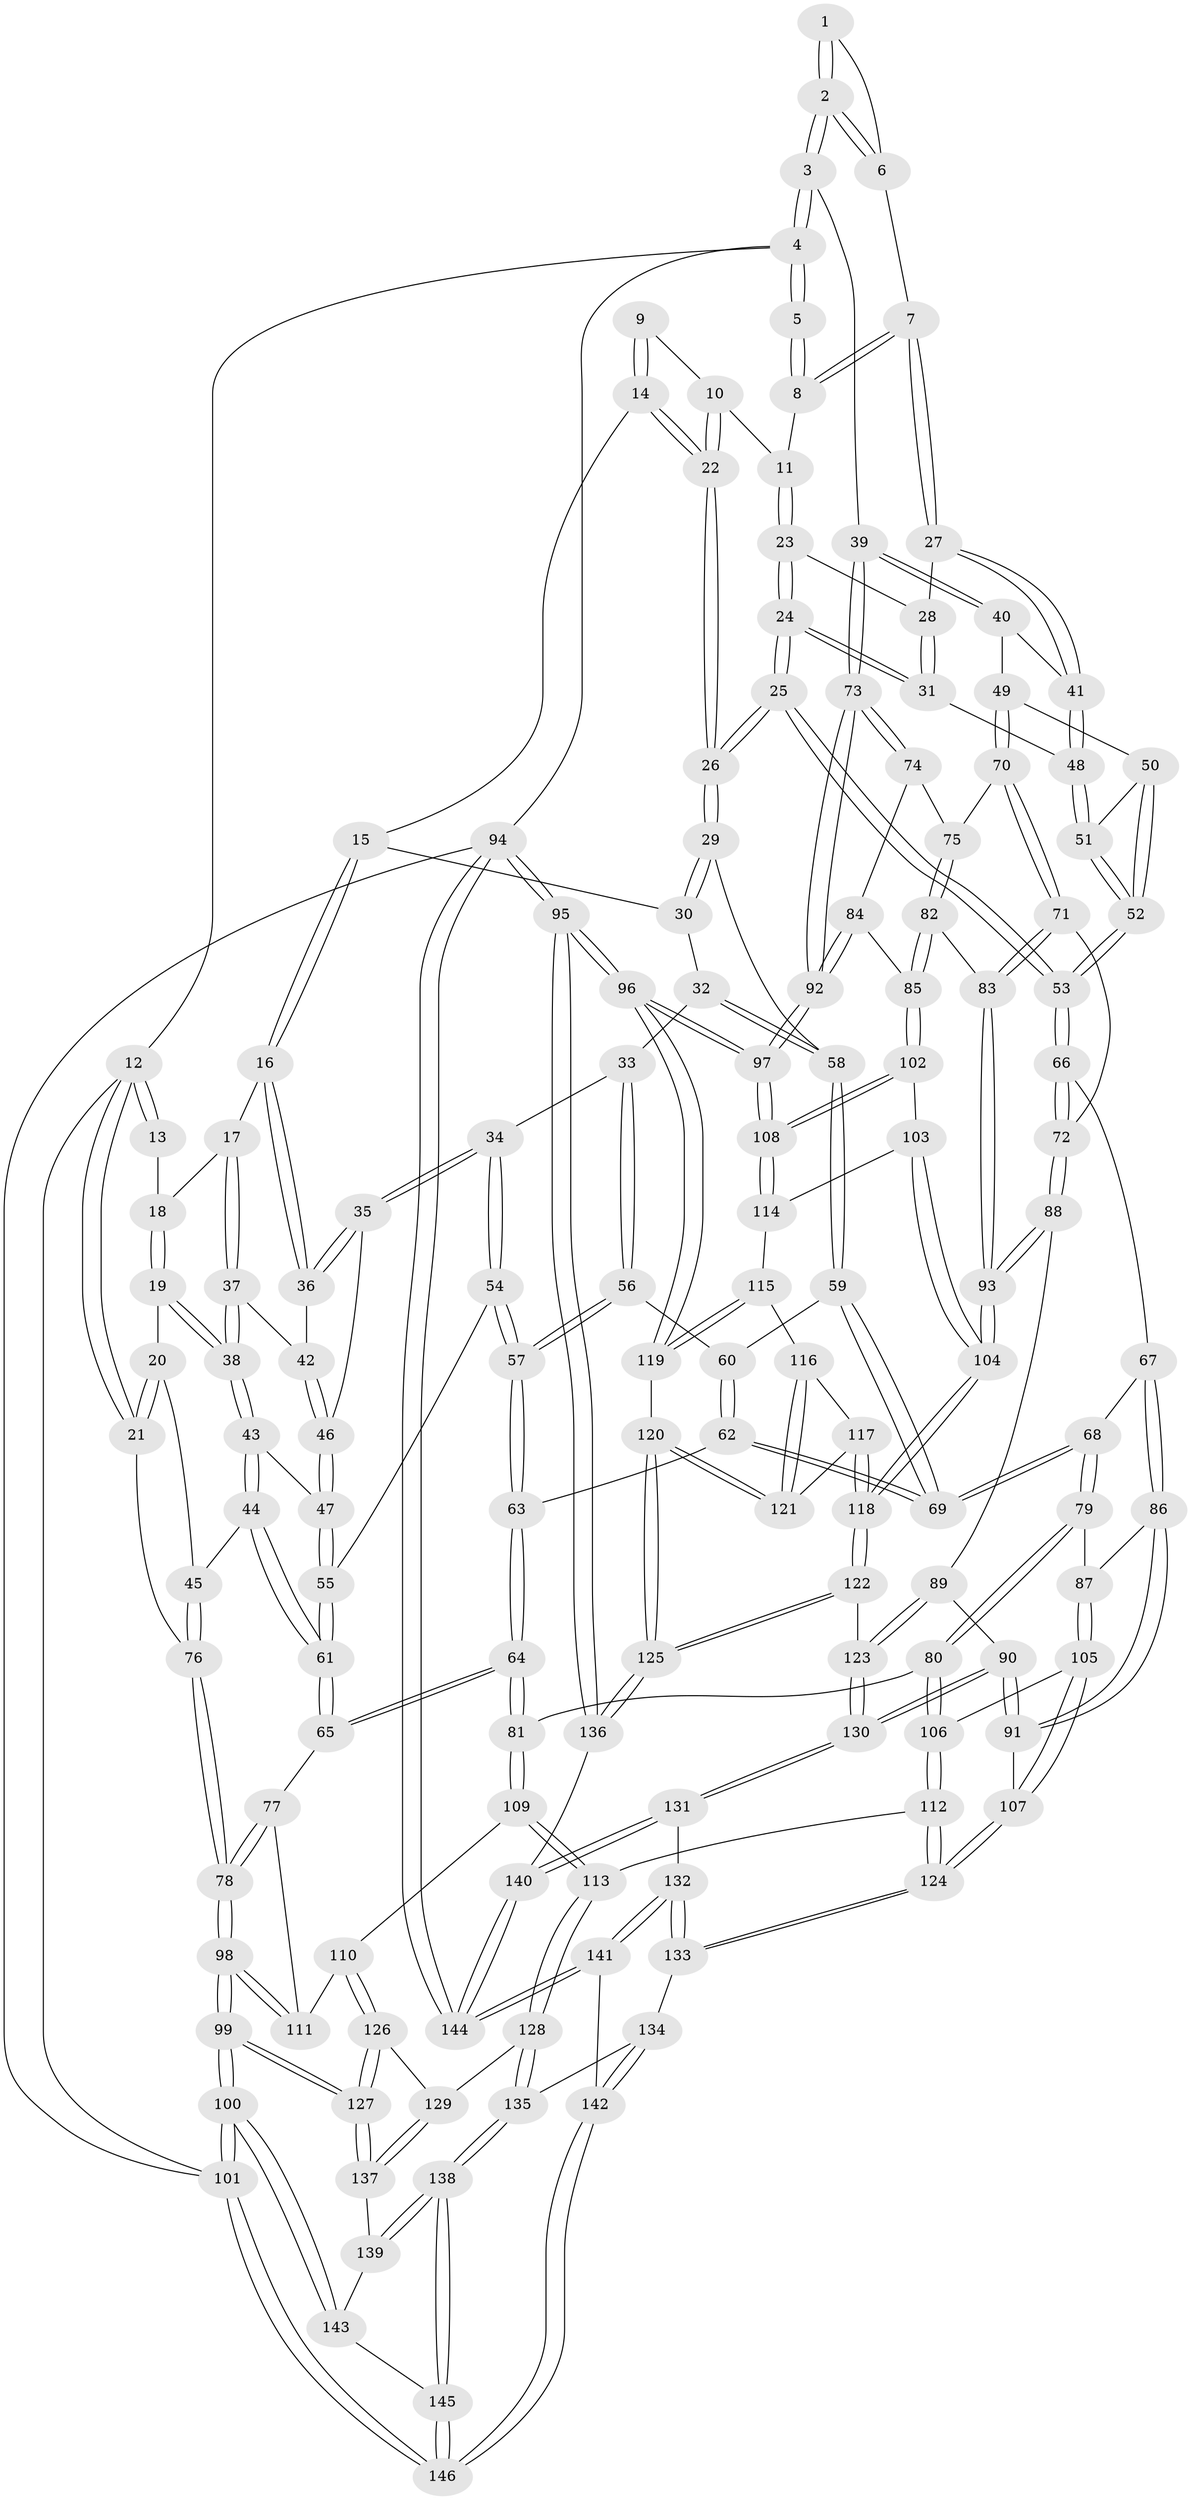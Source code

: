 // Generated by graph-tools (version 1.1) at 2025/17/03/09/25 04:17:08]
// undirected, 146 vertices, 362 edges
graph export_dot {
graph [start="1"]
  node [color=gray90,style=filled];
  1 [pos="+0.8061475199041536+0"];
  2 [pos="+0.9897687638597878+0.10578594539904176"];
  3 [pos="+1+0.19259817951609032"];
  4 [pos="+1+0"];
  5 [pos="+0.8051428769934456+0"];
  6 [pos="+0.9334710659568652+0.09730922832167677"];
  7 [pos="+0.9005120645733081+0.10874041327472325"];
  8 [pos="+0.7051697867030589+0"];
  9 [pos="+0.5009896891674028+0"];
  10 [pos="+0.6305224829259801+0"];
  11 [pos="+0.6984943864397015+0"];
  12 [pos="+0+0"];
  13 [pos="+0.19186277710643695+0"];
  14 [pos="+0.42063807979857315+0.034193138604480776"];
  15 [pos="+0.40720415908139496+0.051073180568615976"];
  16 [pos="+0.31867443498883796+0.09379298792649862"];
  17 [pos="+0.2664770858948713+0.07374161824776429"];
  18 [pos="+0.22424915000927811+0"];
  19 [pos="+0.09944838209304163+0.12917984636216415"];
  20 [pos="+0.09347481260197697+0.12881667967733076"];
  21 [pos="+0+0"];
  22 [pos="+0.5349009386168198+0.16078991475585463"];
  23 [pos="+0.6995082841627922+0"];
  24 [pos="+0.6331285623827021+0.2115126074836118"];
  25 [pos="+0.5886071582660026+0.24834053150801752"];
  26 [pos="+0.5375979725603045+0.2202563814467415"];
  27 [pos="+0.8334231799177306+0.16421598198738055"];
  28 [pos="+0.7440070774504113+0"];
  29 [pos="+0.5348924632648357+0.2205764339233909"];
  30 [pos="+0.4148118849143295+0.09044292075281928"];
  31 [pos="+0.7064480767014106+0.1871488268202939"];
  32 [pos="+0.40209902427420263+0.22551793474199439"];
  33 [pos="+0.3859044995891562+0.22465035009230508"];
  34 [pos="+0.3765069600452775+0.22081270280279558"];
  35 [pos="+0.3611084210545381+0.20900379244063166"];
  36 [pos="+0.3283912252256247+0.1247784836209243"];
  37 [pos="+0.20516295497793954+0.1604802266152368"];
  38 [pos="+0.18143002391438767+0.17105254750419188"];
  39 [pos="+1+0.22331541736417188"];
  40 [pos="+0.9525278340019452+0.2203315544824031"];
  41 [pos="+0.8319024829189358+0.1745887347513685"];
  42 [pos="+0.253758376230659+0.18905625014432115"];
  43 [pos="+0.17514651405712928+0.261442827510174"];
  44 [pos="+0.10599091518261601+0.3370544792996952"];
  45 [pos="+0.07635442872492314+0.32425707826459055"];
  46 [pos="+0.28367036763995307+0.2108501110047576"];
  47 [pos="+0.24468960671255427+0.2753897450484723"];
  48 [pos="+0.809517569504631+0.20115983299881146"];
  49 [pos="+0.8490654695416425+0.32354579755168855"];
  50 [pos="+0.8337052791603619+0.3083478990188631"];
  51 [pos="+0.8097295421204117+0.21155608670133413"];
  52 [pos="+0.6484126296269653+0.3496467465270548"];
  53 [pos="+0.6280083385584191+0.35760570102961925"];
  54 [pos="+0.2725651781570498+0.29853292310066687"];
  55 [pos="+0.2636435956374692+0.2948849866483031"];
  56 [pos="+0.350804058267465+0.3015502278487377"];
  57 [pos="+0.2989798880953635+0.33629186949411377"];
  58 [pos="+0.4477461737030738+0.23951738948169585"];
  59 [pos="+0.42710884442734+0.34155353337736744"];
  60 [pos="+0.3581108972867219+0.32143290407900044"];
  61 [pos="+0.16008527931400993+0.43899219695956126"];
  62 [pos="+0.36473601370220016+0.39023752271750217"];
  63 [pos="+0.30344249982835764+0.39724828381068555"];
  64 [pos="+0.22023515428468782+0.47619888858670034"];
  65 [pos="+0.16458041969762163+0.451297159613112"];
  66 [pos="+0.6260398013907575+0.38457453266310915"];
  67 [pos="+0.6107515274425277+0.39650299785966575"];
  68 [pos="+0.4434142792762408+0.4243235332155451"];
  69 [pos="+0.42074543103125017+0.3980557501047053"];
  70 [pos="+0.8750406449789776+0.3709248181299366"];
  71 [pos="+0.7574799813188764+0.4330967389973485"];
  72 [pos="+0.6834158376698855+0.43310564193376966"];
  73 [pos="+1+0.27084311622756274"];
  74 [pos="+0.9235713102155457+0.382159724926654"];
  75 [pos="+0.8975961360119603+0.3838060583586565"];
  76 [pos="+0+0.2787601409364612"];
  77 [pos="+0.14340351799921613+0.46602458807205366"];
  78 [pos="+0+0.468196844318261"];
  79 [pos="+0.4287527985419759+0.4795882321475577"];
  80 [pos="+0.2988414688911061+0.5270998093578033"];
  81 [pos="+0.23009006592541884+0.49120243931278423"];
  82 [pos="+0.8760478603474642+0.4872748552961805"];
  83 [pos="+0.8294047419559221+0.5114593318392949"];
  84 [pos="+0.974124746020881+0.5013066728620802"];
  85 [pos="+0.9249745472452356+0.5344164595774211"];
  86 [pos="+0.5647403844447403+0.5216192609786077"];
  87 [pos="+0.44279342940541155+0.5060546290995575"];
  88 [pos="+0.7214065769418445+0.5965040271860304"];
  89 [pos="+0.6875215686164153+0.6120378087737625"];
  90 [pos="+0.5678727643641247+0.6405645785794798"];
  91 [pos="+0.5675110352492787+0.6403748733232065"];
  92 [pos="+1+0.5206007298488071"];
  93 [pos="+0.7798310806150988+0.6156307897502752"];
  94 [pos="+1+1"];
  95 [pos="+1+0.7577288456990737"];
  96 [pos="+1+0.7025641621879891"];
  97 [pos="+1+0.6657187830633018"];
  98 [pos="+0+0.5966978273129675"];
  99 [pos="+0+0.7920243650259944"];
  100 [pos="+0+1"];
  101 [pos="+0+1"];
  102 [pos="+0.9250659588561296+0.5388307101447015"];
  103 [pos="+0.827903180059441+0.6074957065223191"];
  104 [pos="+0.7813331776864842+0.6171744842603762"];
  105 [pos="+0.4545088138171032+0.6291199302613194"];
  106 [pos="+0.3485331955028919+0.6142088988885982"];
  107 [pos="+0.4772853978383967+0.647965535945919"];
  108 [pos="+0.9683593869320235+0.6213568397323399"];
  109 [pos="+0.21101925689027062+0.5787624492099681"];
  110 [pos="+0.10619897002787512+0.6725733258837845"];
  111 [pos="+0.07996166914848266+0.5554613003770329"];
  112 [pos="+0.29438189738229886+0.6946409735643126"];
  113 [pos="+0.25519799884696126+0.7069147374227533"];
  114 [pos="+0.9614718342607224+0.6249438445881681"];
  115 [pos="+0.9489223058918365+0.6406899798718021"];
  116 [pos="+0.9240119834610387+0.6591869727630439"];
  117 [pos="+0.8667196828602327+0.668947309186104"];
  118 [pos="+0.7916204981197065+0.6488596762491139"];
  119 [pos="+0.9365807364086172+0.7426702899772113"];
  120 [pos="+0.9102008065412848+0.7543893014959416"];
  121 [pos="+0.903978300741748+0.7110649398983908"];
  122 [pos="+0.7938952864138191+0.7599331325976627"];
  123 [pos="+0.6915957655313993+0.7470349278598423"];
  124 [pos="+0.4186700706326074+0.7825366754283314"];
  125 [pos="+0.8342062603427882+0.8394637504102764"];
  126 [pos="+0.10469665585996635+0.6796420536444453"];
  127 [pos="+0+0.7436164882261094"];
  128 [pos="+0.230283926160196+0.7321136266080831"];
  129 [pos="+0.17295340727259217+0.7337053824487617"];
  130 [pos="+0.6074533696095619+0.772556743195997"];
  131 [pos="+0.606329913414948+0.7776798859400621"];
  132 [pos="+0.5546518268430992+0.85488342124688"];
  133 [pos="+0.4200483515908974+0.7975124264137478"];
  134 [pos="+0.41813774543693005+0.7995812526810958"];
  135 [pos="+0.2906093684274549+0.881476059768749"];
  136 [pos="+0.8353758445386609+0.8701378003121331"];
  137 [pos="+0.14168547956010671+0.7994894520494552"];
  138 [pos="+0.2855195151167549+0.8939583331550162"];
  139 [pos="+0.1340771152256329+0.8470059782366582"];
  140 [pos="+0.8235445130218825+0.904979462783723"];
  141 [pos="+0.613845940056105+1"];
  142 [pos="+0.45188859155505906+1"];
  143 [pos="+0.08384811194919835+0.8887655725333683"];
  144 [pos="+0.7916471393877402+1"];
  145 [pos="+0.28552231462693045+0.9670880647949367"];
  146 [pos="+0.31203924792193766+1"];
  1 -- 2;
  1 -- 2;
  1 -- 6;
  2 -- 3;
  2 -- 3;
  2 -- 6;
  2 -- 6;
  3 -- 4;
  3 -- 4;
  3 -- 39;
  4 -- 5;
  4 -- 5;
  4 -- 12;
  4 -- 94;
  5 -- 8;
  5 -- 8;
  6 -- 7;
  7 -- 8;
  7 -- 8;
  7 -- 27;
  7 -- 27;
  8 -- 11;
  9 -- 10;
  9 -- 14;
  9 -- 14;
  10 -- 11;
  10 -- 22;
  10 -- 22;
  11 -- 23;
  11 -- 23;
  12 -- 13;
  12 -- 13;
  12 -- 21;
  12 -- 21;
  12 -- 101;
  13 -- 18;
  14 -- 15;
  14 -- 22;
  14 -- 22;
  15 -- 16;
  15 -- 16;
  15 -- 30;
  16 -- 17;
  16 -- 36;
  16 -- 36;
  17 -- 18;
  17 -- 37;
  17 -- 37;
  18 -- 19;
  18 -- 19;
  19 -- 20;
  19 -- 38;
  19 -- 38;
  20 -- 21;
  20 -- 21;
  20 -- 45;
  21 -- 76;
  22 -- 26;
  22 -- 26;
  23 -- 24;
  23 -- 24;
  23 -- 28;
  24 -- 25;
  24 -- 25;
  24 -- 31;
  24 -- 31;
  25 -- 26;
  25 -- 26;
  25 -- 53;
  25 -- 53;
  26 -- 29;
  26 -- 29;
  27 -- 28;
  27 -- 41;
  27 -- 41;
  28 -- 31;
  28 -- 31;
  29 -- 30;
  29 -- 30;
  29 -- 58;
  30 -- 32;
  31 -- 48;
  32 -- 33;
  32 -- 58;
  32 -- 58;
  33 -- 34;
  33 -- 56;
  33 -- 56;
  34 -- 35;
  34 -- 35;
  34 -- 54;
  34 -- 54;
  35 -- 36;
  35 -- 36;
  35 -- 46;
  36 -- 42;
  37 -- 38;
  37 -- 38;
  37 -- 42;
  38 -- 43;
  38 -- 43;
  39 -- 40;
  39 -- 40;
  39 -- 73;
  39 -- 73;
  40 -- 41;
  40 -- 49;
  41 -- 48;
  41 -- 48;
  42 -- 46;
  42 -- 46;
  43 -- 44;
  43 -- 44;
  43 -- 47;
  44 -- 45;
  44 -- 61;
  44 -- 61;
  45 -- 76;
  45 -- 76;
  46 -- 47;
  46 -- 47;
  47 -- 55;
  47 -- 55;
  48 -- 51;
  48 -- 51;
  49 -- 50;
  49 -- 70;
  49 -- 70;
  50 -- 51;
  50 -- 52;
  50 -- 52;
  51 -- 52;
  51 -- 52;
  52 -- 53;
  52 -- 53;
  53 -- 66;
  53 -- 66;
  54 -- 55;
  54 -- 57;
  54 -- 57;
  55 -- 61;
  55 -- 61;
  56 -- 57;
  56 -- 57;
  56 -- 60;
  57 -- 63;
  57 -- 63;
  58 -- 59;
  58 -- 59;
  59 -- 60;
  59 -- 69;
  59 -- 69;
  60 -- 62;
  60 -- 62;
  61 -- 65;
  61 -- 65;
  62 -- 63;
  62 -- 69;
  62 -- 69;
  63 -- 64;
  63 -- 64;
  64 -- 65;
  64 -- 65;
  64 -- 81;
  64 -- 81;
  65 -- 77;
  66 -- 67;
  66 -- 72;
  66 -- 72;
  67 -- 68;
  67 -- 86;
  67 -- 86;
  68 -- 69;
  68 -- 69;
  68 -- 79;
  68 -- 79;
  70 -- 71;
  70 -- 71;
  70 -- 75;
  71 -- 72;
  71 -- 83;
  71 -- 83;
  72 -- 88;
  72 -- 88;
  73 -- 74;
  73 -- 74;
  73 -- 92;
  73 -- 92;
  74 -- 75;
  74 -- 84;
  75 -- 82;
  75 -- 82;
  76 -- 78;
  76 -- 78;
  77 -- 78;
  77 -- 78;
  77 -- 111;
  78 -- 98;
  78 -- 98;
  79 -- 80;
  79 -- 80;
  79 -- 87;
  80 -- 81;
  80 -- 106;
  80 -- 106;
  81 -- 109;
  81 -- 109;
  82 -- 83;
  82 -- 85;
  82 -- 85;
  83 -- 93;
  83 -- 93;
  84 -- 85;
  84 -- 92;
  84 -- 92;
  85 -- 102;
  85 -- 102;
  86 -- 87;
  86 -- 91;
  86 -- 91;
  87 -- 105;
  87 -- 105;
  88 -- 89;
  88 -- 93;
  88 -- 93;
  89 -- 90;
  89 -- 123;
  89 -- 123;
  90 -- 91;
  90 -- 91;
  90 -- 130;
  90 -- 130;
  91 -- 107;
  92 -- 97;
  92 -- 97;
  93 -- 104;
  93 -- 104;
  94 -- 95;
  94 -- 95;
  94 -- 144;
  94 -- 144;
  94 -- 101;
  95 -- 96;
  95 -- 96;
  95 -- 136;
  95 -- 136;
  96 -- 97;
  96 -- 97;
  96 -- 119;
  96 -- 119;
  97 -- 108;
  97 -- 108;
  98 -- 99;
  98 -- 99;
  98 -- 111;
  98 -- 111;
  99 -- 100;
  99 -- 100;
  99 -- 127;
  99 -- 127;
  100 -- 101;
  100 -- 101;
  100 -- 143;
  100 -- 143;
  101 -- 146;
  101 -- 146;
  102 -- 103;
  102 -- 108;
  102 -- 108;
  103 -- 104;
  103 -- 104;
  103 -- 114;
  104 -- 118;
  104 -- 118;
  105 -- 106;
  105 -- 107;
  105 -- 107;
  106 -- 112;
  106 -- 112;
  107 -- 124;
  107 -- 124;
  108 -- 114;
  108 -- 114;
  109 -- 110;
  109 -- 113;
  109 -- 113;
  110 -- 111;
  110 -- 126;
  110 -- 126;
  112 -- 113;
  112 -- 124;
  112 -- 124;
  113 -- 128;
  113 -- 128;
  114 -- 115;
  115 -- 116;
  115 -- 119;
  115 -- 119;
  116 -- 117;
  116 -- 121;
  116 -- 121;
  117 -- 118;
  117 -- 118;
  117 -- 121;
  118 -- 122;
  118 -- 122;
  119 -- 120;
  120 -- 121;
  120 -- 121;
  120 -- 125;
  120 -- 125;
  122 -- 123;
  122 -- 125;
  122 -- 125;
  123 -- 130;
  123 -- 130;
  124 -- 133;
  124 -- 133;
  125 -- 136;
  125 -- 136;
  126 -- 127;
  126 -- 127;
  126 -- 129;
  127 -- 137;
  127 -- 137;
  128 -- 129;
  128 -- 135;
  128 -- 135;
  129 -- 137;
  129 -- 137;
  130 -- 131;
  130 -- 131;
  131 -- 132;
  131 -- 140;
  131 -- 140;
  132 -- 133;
  132 -- 133;
  132 -- 141;
  132 -- 141;
  133 -- 134;
  134 -- 135;
  134 -- 142;
  134 -- 142;
  135 -- 138;
  135 -- 138;
  136 -- 140;
  137 -- 139;
  138 -- 139;
  138 -- 139;
  138 -- 145;
  138 -- 145;
  139 -- 143;
  140 -- 144;
  140 -- 144;
  141 -- 142;
  141 -- 144;
  141 -- 144;
  142 -- 146;
  142 -- 146;
  143 -- 145;
  145 -- 146;
  145 -- 146;
}
